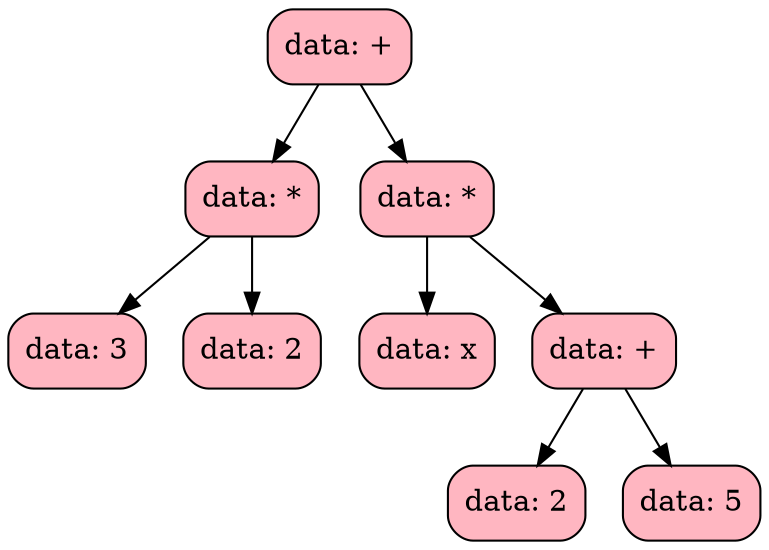 digraph G { 
node [shape = record];
 "001D0D60"  "001D0D60" [shape = Mrecord, style = filled, fillcolor = lightpink  label = "data: + "];
"001D0D60" -> "001D0CA0" 
 "001D0D60" -> "001D0D40" 
 "001D0CA0" [shape = Mrecord, style = filled, fillcolor = lightpink  label = "data: * "];
"001D0CA0" -> "001D0C60" 
 "001D0CA0" -> "001D0C80" 
 "001D0C60" [shape = Mrecord, style = filled, fillcolor = lightpink  label = "data: 3 "];
 "001D0C80" [shape = Mrecord, style = filled, fillcolor = lightpink  label = "data: 2 "];
 "001D0D40" [shape = Mrecord, style = filled, fillcolor = lightpink  label = "data: * "];
"001D0D40" -> "001D0CC0" 
 "001D0D40" -> "001D0D20" 
 "001D0CC0" [shape = Mrecord, style = filled, fillcolor = lightpink  label = "data: x "];
 "001D0D20" [shape = Mrecord, style = filled, fillcolor = lightpink  label = "data: + "];
"001D0D20" -> "001D0CE0" 
 "001D0D20" -> "001D0D00" 
 "001D0CE0" [shape = Mrecord, style = filled, fillcolor = lightpink  label = "data: 2 "];
 "001D0D00" [shape = Mrecord, style = filled, fillcolor = lightpink  label = "data: 5 "];
}
